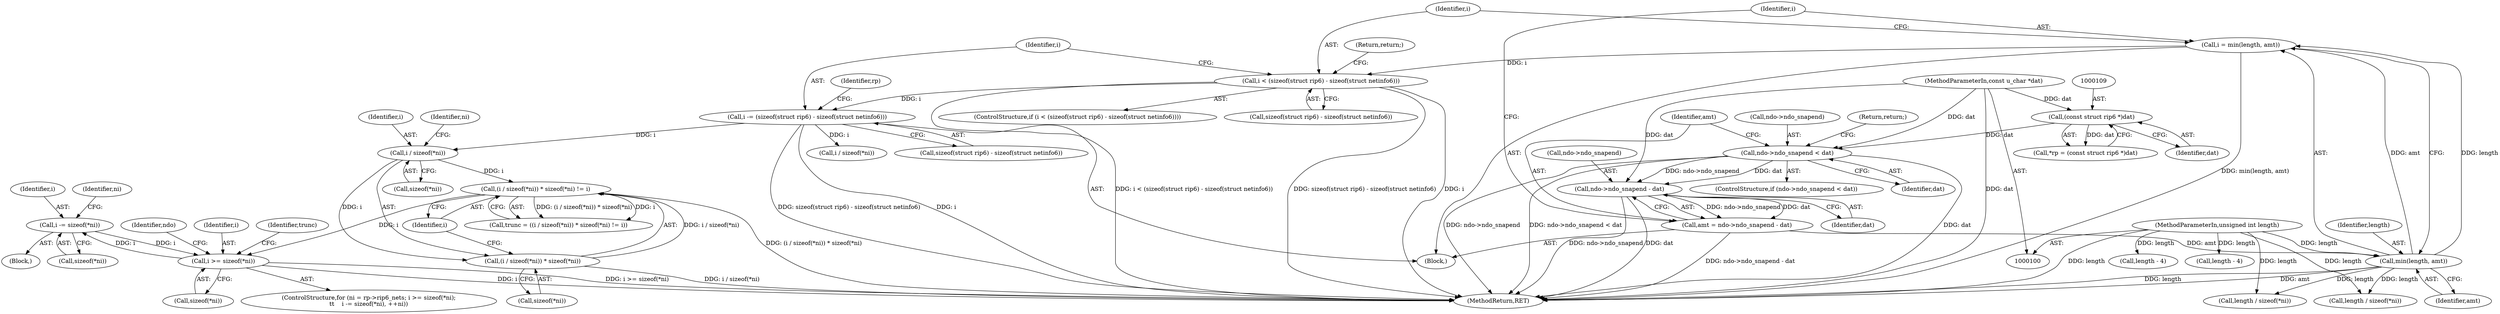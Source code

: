 digraph "1_tcpdump_e942fb84fbe3a73a98a00d2a279425872b5fb9d2@API" {
"1000326" [label="(Call,i -= sizeof(*ni))"];
"1000320" [label="(Call,i >= sizeof(*ni))"];
"1000303" [label="(Call,(i / sizeof(*ni)) * sizeof(*ni) != i)"];
"1000304" [label="(Call,(i / sizeof(*ni)) * sizeof(*ni))"];
"1000305" [label="(Call,i / sizeof(*ni))"];
"1000144" [label="(Call,i -= (sizeof(struct rip6) - sizeof(struct netinfo6)))"];
"1000136" [label="(Call,i < (sizeof(struct rip6) - sizeof(struct netinfo6)))"];
"1000130" [label="(Call,i = min(length, amt))"];
"1000132" [label="(Call,min(length, amt))"];
"1000103" [label="(MethodParameterIn,unsigned int length)"];
"1000123" [label="(Call,amt = ndo->ndo_snapend - dat)"];
"1000125" [label="(Call,ndo->ndo_snapend - dat)"];
"1000117" [label="(Call,ndo->ndo_snapend < dat)"];
"1000108" [label="(Call,(const struct rip6 *)dat)"];
"1000102" [label="(MethodParameterIn,const u_char *dat)"];
"1000326" [label="(Call,i -= sizeof(*ni))"];
"1000388" [label="(MethodReturn,RET)"];
"1000325" [label="(Block,)"];
"1000271" [label="(Call,length / sizeof(*ni))"];
"1000137" [label="(Identifier,i)"];
"1000134" [label="(Identifier,amt)"];
"1000136" [label="(Call,i < (sizeof(struct rip6) - sizeof(struct netinfo6)))"];
"1000143" [label="(Return,return;)"];
"1000146" [label="(Call,sizeof(struct rip6) - sizeof(struct netinfo6))"];
"1000123" [label="(Call,amt = ndo->ndo_snapend - dat)"];
"1000303" [label="(Call,(i / sizeof(*ni)) * sizeof(*ni) != i)"];
"1000219" [label="(Call,i / sizeof(*ni))"];
"1000125" [label="(Call,ndo->ndo_snapend - dat)"];
"1000312" [label="(Identifier,ni)"];
"1000304" [label="(Call,(i / sizeof(*ni)) * sizeof(*ni))"];
"1000104" [label="(Block,)"];
"1000117" [label="(Call,ndo->ndo_snapend < dat)"];
"1000133" [label="(Identifier,length)"];
"1000145" [label="(Identifier,i)"];
"1000283" [label="(Call,length - 4)"];
"1000332" [label="(Identifier,ni)"];
"1000116" [label="(ControlStructure,if (ndo->ndo_snapend < dat))"];
"1000322" [label="(Call,sizeof(*ni))"];
"1000314" [label="(ControlStructure,for (ni = rp->rip6_nets; i >= sizeof(*ni);\n\t\t    i -= sizeof(*ni), ++ni))"];
"1000132" [label="(Call,min(length, amt))"];
"1000326" [label="(Call,i -= sizeof(*ni))"];
"1000356" [label="(Identifier,trunc)"];
"1000306" [label="(Identifier,i)"];
"1000144" [label="(Call,i -= (sizeof(struct rip6) - sizeof(struct netinfo6)))"];
"1000307" [label="(Call,sizeof(*ni))"];
"1000305" [label="(Call,i / sizeof(*ni))"];
"1000124" [label="(Identifier,amt)"];
"1000131" [label="(Identifier,i)"];
"1000313" [label="(Identifier,i)"];
"1000310" [label="(Call,sizeof(*ni))"];
"1000103" [label="(MethodParameterIn,unsigned int length)"];
"1000159" [label="(Call,length / sizeof(*ni))"];
"1000320" [label="(Call,i >= sizeof(*ni))"];
"1000327" [label="(Identifier,i)"];
"1000301" [label="(Call,trunc = ((i / sizeof(*ni)) * sizeof(*ni) != i))"];
"1000110" [label="(Identifier,dat)"];
"1000118" [label="(Call,ndo->ndo_snapend)"];
"1000328" [label="(Call,sizeof(*ni))"];
"1000108" [label="(Call,(const struct rip6 *)dat)"];
"1000197" [label="(Call,length - 4)"];
"1000135" [label="(ControlStructure,if (i < (sizeof(struct rip6) - sizeof(struct netinfo6))))"];
"1000337" [label="(Identifier,ndo)"];
"1000153" [label="(Identifier,rp)"];
"1000121" [label="(Identifier,dat)"];
"1000129" [label="(Identifier,dat)"];
"1000122" [label="(Return,return;)"];
"1000126" [label="(Call,ndo->ndo_snapend)"];
"1000138" [label="(Call,sizeof(struct rip6) - sizeof(struct netinfo6))"];
"1000321" [label="(Identifier,i)"];
"1000130" [label="(Call,i = min(length, amt))"];
"1000106" [label="(Call,*rp = (const struct rip6 *)dat)"];
"1000102" [label="(MethodParameterIn,const u_char *dat)"];
"1000326" -> "1000325"  [label="AST: "];
"1000326" -> "1000328"  [label="CFG: "];
"1000327" -> "1000326"  [label="AST: "];
"1000328" -> "1000326"  [label="AST: "];
"1000332" -> "1000326"  [label="CFG: "];
"1000326" -> "1000320"  [label="DDG: i"];
"1000320" -> "1000326"  [label="DDG: i"];
"1000320" -> "1000314"  [label="AST: "];
"1000320" -> "1000322"  [label="CFG: "];
"1000321" -> "1000320"  [label="AST: "];
"1000322" -> "1000320"  [label="AST: "];
"1000337" -> "1000320"  [label="CFG: "];
"1000356" -> "1000320"  [label="CFG: "];
"1000320" -> "1000388"  [label="DDG: i"];
"1000320" -> "1000388"  [label="DDG: i >= sizeof(*ni)"];
"1000303" -> "1000320"  [label="DDG: i"];
"1000303" -> "1000301"  [label="AST: "];
"1000303" -> "1000313"  [label="CFG: "];
"1000304" -> "1000303"  [label="AST: "];
"1000313" -> "1000303"  [label="AST: "];
"1000301" -> "1000303"  [label="CFG: "];
"1000303" -> "1000388"  [label="DDG: (i / sizeof(*ni)) * sizeof(*ni)"];
"1000303" -> "1000301"  [label="DDG: (i / sizeof(*ni)) * sizeof(*ni)"];
"1000303" -> "1000301"  [label="DDG: i"];
"1000304" -> "1000303"  [label="DDG: i / sizeof(*ni)"];
"1000305" -> "1000303"  [label="DDG: i"];
"1000304" -> "1000310"  [label="CFG: "];
"1000305" -> "1000304"  [label="AST: "];
"1000310" -> "1000304"  [label="AST: "];
"1000313" -> "1000304"  [label="CFG: "];
"1000304" -> "1000388"  [label="DDG: i / sizeof(*ni)"];
"1000305" -> "1000304"  [label="DDG: i"];
"1000305" -> "1000307"  [label="CFG: "];
"1000306" -> "1000305"  [label="AST: "];
"1000307" -> "1000305"  [label="AST: "];
"1000312" -> "1000305"  [label="CFG: "];
"1000144" -> "1000305"  [label="DDG: i"];
"1000144" -> "1000104"  [label="AST: "];
"1000144" -> "1000146"  [label="CFG: "];
"1000145" -> "1000144"  [label="AST: "];
"1000146" -> "1000144"  [label="AST: "];
"1000153" -> "1000144"  [label="CFG: "];
"1000144" -> "1000388"  [label="DDG: i"];
"1000144" -> "1000388"  [label="DDG: sizeof(struct rip6) - sizeof(struct netinfo6)"];
"1000136" -> "1000144"  [label="DDG: i"];
"1000144" -> "1000219"  [label="DDG: i"];
"1000136" -> "1000135"  [label="AST: "];
"1000136" -> "1000138"  [label="CFG: "];
"1000137" -> "1000136"  [label="AST: "];
"1000138" -> "1000136"  [label="AST: "];
"1000143" -> "1000136"  [label="CFG: "];
"1000145" -> "1000136"  [label="CFG: "];
"1000136" -> "1000388"  [label="DDG: i < (sizeof(struct rip6) - sizeof(struct netinfo6))"];
"1000136" -> "1000388"  [label="DDG: sizeof(struct rip6) - sizeof(struct netinfo6)"];
"1000136" -> "1000388"  [label="DDG: i"];
"1000130" -> "1000136"  [label="DDG: i"];
"1000130" -> "1000104"  [label="AST: "];
"1000130" -> "1000132"  [label="CFG: "];
"1000131" -> "1000130"  [label="AST: "];
"1000132" -> "1000130"  [label="AST: "];
"1000137" -> "1000130"  [label="CFG: "];
"1000130" -> "1000388"  [label="DDG: min(length, amt)"];
"1000132" -> "1000130"  [label="DDG: length"];
"1000132" -> "1000130"  [label="DDG: amt"];
"1000132" -> "1000134"  [label="CFG: "];
"1000133" -> "1000132"  [label="AST: "];
"1000134" -> "1000132"  [label="AST: "];
"1000132" -> "1000388"  [label="DDG: amt"];
"1000132" -> "1000388"  [label="DDG: length"];
"1000103" -> "1000132"  [label="DDG: length"];
"1000123" -> "1000132"  [label="DDG: amt"];
"1000132" -> "1000159"  [label="DDG: length"];
"1000132" -> "1000271"  [label="DDG: length"];
"1000103" -> "1000100"  [label="AST: "];
"1000103" -> "1000388"  [label="DDG: length"];
"1000103" -> "1000159"  [label="DDG: length"];
"1000103" -> "1000197"  [label="DDG: length"];
"1000103" -> "1000271"  [label="DDG: length"];
"1000103" -> "1000283"  [label="DDG: length"];
"1000123" -> "1000104"  [label="AST: "];
"1000123" -> "1000125"  [label="CFG: "];
"1000124" -> "1000123"  [label="AST: "];
"1000125" -> "1000123"  [label="AST: "];
"1000131" -> "1000123"  [label="CFG: "];
"1000123" -> "1000388"  [label="DDG: ndo->ndo_snapend - dat"];
"1000125" -> "1000123"  [label="DDG: ndo->ndo_snapend"];
"1000125" -> "1000123"  [label="DDG: dat"];
"1000125" -> "1000129"  [label="CFG: "];
"1000126" -> "1000125"  [label="AST: "];
"1000129" -> "1000125"  [label="AST: "];
"1000125" -> "1000388"  [label="DDG: ndo->ndo_snapend"];
"1000125" -> "1000388"  [label="DDG: dat"];
"1000117" -> "1000125"  [label="DDG: ndo->ndo_snapend"];
"1000117" -> "1000125"  [label="DDG: dat"];
"1000102" -> "1000125"  [label="DDG: dat"];
"1000117" -> "1000116"  [label="AST: "];
"1000117" -> "1000121"  [label="CFG: "];
"1000118" -> "1000117"  [label="AST: "];
"1000121" -> "1000117"  [label="AST: "];
"1000122" -> "1000117"  [label="CFG: "];
"1000124" -> "1000117"  [label="CFG: "];
"1000117" -> "1000388"  [label="DDG: ndo->ndo_snapend < dat"];
"1000117" -> "1000388"  [label="DDG: dat"];
"1000117" -> "1000388"  [label="DDG: ndo->ndo_snapend"];
"1000108" -> "1000117"  [label="DDG: dat"];
"1000102" -> "1000117"  [label="DDG: dat"];
"1000108" -> "1000106"  [label="AST: "];
"1000108" -> "1000110"  [label="CFG: "];
"1000109" -> "1000108"  [label="AST: "];
"1000110" -> "1000108"  [label="AST: "];
"1000106" -> "1000108"  [label="CFG: "];
"1000108" -> "1000106"  [label="DDG: dat"];
"1000102" -> "1000108"  [label="DDG: dat"];
"1000102" -> "1000100"  [label="AST: "];
"1000102" -> "1000388"  [label="DDG: dat"];
}
